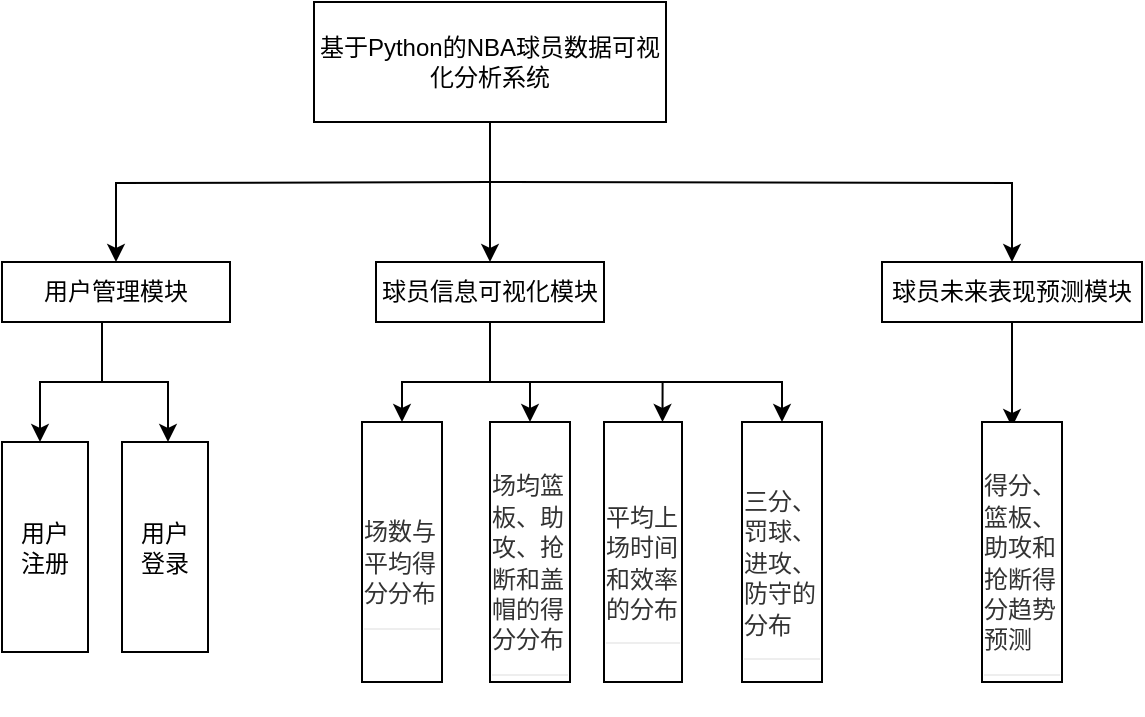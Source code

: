 <mxfile version="26.2.15">
  <diagram id="prtHgNgQTEPvFCAcTncT" name="Page-1">
    <mxGraphModel dx="1004" dy="527" grid="1" gridSize="10" guides="1" tooltips="1" connect="1" arrows="1" fold="1" page="1" pageScale="1" pageWidth="827" pageHeight="1169" math="0" shadow="0">
      <root>
        <mxCell id="0" />
        <mxCell id="1" parent="0" />
        <mxCell id="OtAA9EBjQoQM0HZh5irV-9" style="edgeStyle=orthogonalEdgeStyle;rounded=0;orthogonalLoop=1;jettySize=auto;html=1;entryX=0.5;entryY=0;entryDx=0;entryDy=0;" edge="1" parent="1" target="OtAA9EBjQoQM0HZh5irV-5">
          <mxGeometry relative="1" as="geometry">
            <mxPoint x="414" y="120" as="sourcePoint" />
            <mxPoint x="227" y="170" as="targetPoint" />
          </mxGeometry>
        </mxCell>
        <mxCell id="OtAA9EBjQoQM0HZh5irV-10" style="edgeStyle=orthogonalEdgeStyle;rounded=0;orthogonalLoop=1;jettySize=auto;html=1;exitX=1;exitY=0.5;exitDx=0;exitDy=0;entryX=0.5;entryY=0;entryDx=0;entryDy=0;" edge="1" parent="1" target="OtAA9EBjQoQM0HZh5irV-7">
          <mxGeometry relative="1" as="geometry">
            <mxPoint x="414" y="120" as="sourcePoint" />
            <mxPoint x="507" y="220" as="targetPoint" />
          </mxGeometry>
        </mxCell>
        <mxCell id="OtAA9EBjQoQM0HZh5irV-4" value="基于Python的NBA球员数据可视化分析系统" style="rounded=0;whiteSpace=wrap;html=1;" vertex="1" parent="1">
          <mxGeometry x="326" y="30" width="176" height="60" as="geometry" />
        </mxCell>
        <mxCell id="OtAA9EBjQoQM0HZh5irV-12" value="" style="edgeStyle=orthogonalEdgeStyle;rounded=0;orthogonalLoop=1;jettySize=auto;html=1;" edge="1" parent="1" source="OtAA9EBjQoQM0HZh5irV-5" target="OtAA9EBjQoQM0HZh5irV-11">
          <mxGeometry relative="1" as="geometry">
            <Array as="points">
              <mxPoint x="220" y="220" />
              <mxPoint x="189" y="220" />
            </Array>
          </mxGeometry>
        </mxCell>
        <mxCell id="OtAA9EBjQoQM0HZh5irV-5" value="用户管理模块" style="rounded=0;whiteSpace=wrap;html=1;" vertex="1" parent="1">
          <mxGeometry x="170" y="160" width="114" height="30" as="geometry" />
        </mxCell>
        <mxCell id="OtAA9EBjQoQM0HZh5irV-19" value="" style="edgeStyle=orthogonalEdgeStyle;rounded=0;orthogonalLoop=1;jettySize=auto;html=1;" edge="1" parent="1" source="OtAA9EBjQoQM0HZh5irV-6" target="OtAA9EBjQoQM0HZh5irV-18">
          <mxGeometry relative="1" as="geometry">
            <Array as="points">
              <mxPoint x="414" y="220" />
              <mxPoint x="370" y="220" />
            </Array>
          </mxGeometry>
        </mxCell>
        <mxCell id="OtAA9EBjQoQM0HZh5irV-22" style="edgeStyle=orthogonalEdgeStyle;rounded=0;orthogonalLoop=1;jettySize=auto;html=1;entryX=0.5;entryY=0;entryDx=0;entryDy=0;" edge="1" parent="1" source="OtAA9EBjQoQM0HZh5irV-6" target="OtAA9EBjQoQM0HZh5irV-20">
          <mxGeometry relative="1" as="geometry">
            <Array as="points">
              <mxPoint x="414" y="220" />
              <mxPoint x="434" y="220" />
            </Array>
          </mxGeometry>
        </mxCell>
        <mxCell id="OtAA9EBjQoQM0HZh5irV-24" style="edgeStyle=orthogonalEdgeStyle;rounded=0;orthogonalLoop=1;jettySize=auto;html=1;exitX=0.5;exitY=1;exitDx=0;exitDy=0;entryX=0.75;entryY=0;entryDx=0;entryDy=0;" edge="1" parent="1" source="OtAA9EBjQoQM0HZh5irV-6" target="OtAA9EBjQoQM0HZh5irV-23">
          <mxGeometry relative="1" as="geometry">
            <Array as="points">
              <mxPoint x="414" y="220" />
              <mxPoint x="501" y="220" />
            </Array>
          </mxGeometry>
        </mxCell>
        <mxCell id="OtAA9EBjQoQM0HZh5irV-27" style="edgeStyle=orthogonalEdgeStyle;rounded=0;orthogonalLoop=1;jettySize=auto;html=1;entryX=0.5;entryY=0;entryDx=0;entryDy=0;" edge="1" parent="1" source="OtAA9EBjQoQM0HZh5irV-6" target="OtAA9EBjQoQM0HZh5irV-26">
          <mxGeometry relative="1" as="geometry">
            <Array as="points">
              <mxPoint x="414" y="220" />
              <mxPoint x="560" y="220" />
            </Array>
          </mxGeometry>
        </mxCell>
        <mxCell id="OtAA9EBjQoQM0HZh5irV-6" value="球员信息可视化模块" style="rounded=0;whiteSpace=wrap;html=1;" vertex="1" parent="1">
          <mxGeometry x="357" y="160" width="114" height="30" as="geometry" />
        </mxCell>
        <mxCell id="OtAA9EBjQoQM0HZh5irV-29" value="" style="edgeStyle=orthogonalEdgeStyle;rounded=0;orthogonalLoop=1;jettySize=auto;html=1;" edge="1" parent="1" source="OtAA9EBjQoQM0HZh5irV-7">
          <mxGeometry relative="1" as="geometry">
            <mxPoint x="675" y="242.5" as="targetPoint" />
          </mxGeometry>
        </mxCell>
        <mxCell id="OtAA9EBjQoQM0HZh5irV-7" value="球员未来表现预测模块" style="rounded=0;whiteSpace=wrap;html=1;" vertex="1" parent="1">
          <mxGeometry x="610" y="160" width="130" height="30" as="geometry" />
        </mxCell>
        <mxCell id="OtAA9EBjQoQM0HZh5irV-8" value="" style="endArrow=classic;html=1;rounded=0;entryX=0.5;entryY=0;entryDx=0;entryDy=0;exitX=0.5;exitY=1;exitDx=0;exitDy=0;" edge="1" parent="1" source="OtAA9EBjQoQM0HZh5irV-4" target="OtAA9EBjQoQM0HZh5irV-6">
          <mxGeometry width="50" height="50" relative="1" as="geometry">
            <mxPoint x="389" y="150" as="sourcePoint" />
            <mxPoint x="439" y="100" as="targetPoint" />
          </mxGeometry>
        </mxCell>
        <mxCell id="OtAA9EBjQoQM0HZh5irV-11" value="用户&lt;div&gt;注册&lt;/div&gt;" style="whiteSpace=wrap;html=1;rounded=0;" vertex="1" parent="1">
          <mxGeometry x="170" y="250" width="43" height="105" as="geometry" />
        </mxCell>
        <mxCell id="OtAA9EBjQoQM0HZh5irV-15" value="" style="edgeStyle=orthogonalEdgeStyle;rounded=0;orthogonalLoop=1;jettySize=auto;html=1;exitX=0.5;exitY=1;exitDx=0;exitDy=0;" edge="1" parent="1" target="OtAA9EBjQoQM0HZh5irV-16" source="OtAA9EBjQoQM0HZh5irV-5">
          <mxGeometry relative="1" as="geometry">
            <mxPoint x="284" y="190" as="sourcePoint" />
            <Array as="points">
              <mxPoint x="220" y="190" />
              <mxPoint x="220" y="220" />
              <mxPoint x="253" y="220" />
            </Array>
          </mxGeometry>
        </mxCell>
        <mxCell id="OtAA9EBjQoQM0HZh5irV-16" value="用户&lt;div&gt;登录&lt;/div&gt;" style="whiteSpace=wrap;html=1;rounded=0;" vertex="1" parent="1">
          <mxGeometry x="230" y="250" width="43" height="105" as="geometry" />
        </mxCell>
        <mxCell id="OtAA9EBjQoQM0HZh5irV-18" value="&lt;h3 style=&quot;box-sizing: border-box; line-height: 1.1; color: rgb(51, 51, 51); margin: 40px 0px 20px; padding-bottom: 9px; border-bottom: 1px solid rgb(238, 238, 238); text-align: start; background-color: rgb(255, 255, 255);&quot; class=&quot;page-header&quot;&gt;&lt;font face=&quot;Times New Roman&quot; style=&quot;font-size: 12px; font-weight: normal;&quot;&gt;场数与平均得分分布&lt;/font&gt;&lt;/h3&gt;" style="rounded=0;whiteSpace=wrap;html=1;" vertex="1" parent="1">
          <mxGeometry x="350" y="240" width="40" height="130" as="geometry" />
        </mxCell>
        <mxCell id="OtAA9EBjQoQM0HZh5irV-20" value="&lt;h3 style=&quot;box-sizing: border-box; line-height: 1.1; color: rgb(51, 51, 51); margin: 40px 0px 20px; padding-bottom: 9px; border-bottom: 1px solid rgb(238, 238, 238); text-align: start; background-color: rgb(255, 255, 255);&quot; class=&quot;page-header&quot;&gt;&lt;font face=&quot;Times New Roman&quot; style=&quot;font-size: 12px; font-weight: normal;&quot;&gt;场均篮板、助攻、抢断和盖帽的得分分布&lt;/font&gt;&lt;/h3&gt;" style="rounded=0;whiteSpace=wrap;html=1;" vertex="1" parent="1">
          <mxGeometry x="414" y="240" width="40" height="130" as="geometry" />
        </mxCell>
        <mxCell id="OtAA9EBjQoQM0HZh5irV-21" style="edgeStyle=orthogonalEdgeStyle;rounded=0;orthogonalLoop=1;jettySize=auto;html=1;exitX=0.5;exitY=1;exitDx=0;exitDy=0;" edge="1" parent="1" source="OtAA9EBjQoQM0HZh5irV-20" target="OtAA9EBjQoQM0HZh5irV-20">
          <mxGeometry relative="1" as="geometry" />
        </mxCell>
        <mxCell id="OtAA9EBjQoQM0HZh5irV-23" value="&lt;h3 style=&quot;box-sizing: border-box; line-height: 1.1; color: rgb(51, 51, 51); margin: 40px 0px 20px; padding-bottom: 9px; border-bottom: 1px solid rgb(238, 238, 238); text-align: start; background-color: rgb(255, 255, 255);&quot; class=&quot;page-header&quot;&gt;&lt;font face=&quot;Times New Roman&quot; style=&quot;font-size: 12px; font-weight: normal;&quot;&gt;平均上场时间和效率的分布&lt;/font&gt;&lt;/h3&gt;" style="rounded=0;whiteSpace=wrap;html=1;" vertex="1" parent="1">
          <mxGeometry x="471" y="240" width="39" height="130" as="geometry" />
        </mxCell>
        <mxCell id="OtAA9EBjQoQM0HZh5irV-26" value="&lt;h3 style=&quot;box-sizing: border-box; line-height: 1.1; color: rgb(51, 51, 51); margin: 40px 0px 20px; padding-bottom: 9px; border-bottom: 1px solid rgb(238, 238, 238); text-align: start; background-color: rgb(255, 255, 255);&quot; class=&quot;page-header&quot;&gt;&lt;span style=&quot;font-weight: normal;&quot;&gt;&lt;font style=&quot;font-size: 12px;&quot; face=&quot;Times New Roman&quot;&gt;三分、罚球、进攻、防守的分布&lt;/font&gt;&lt;/span&gt;&lt;/h3&gt;" style="rounded=0;whiteSpace=wrap;html=1;" vertex="1" parent="1">
          <mxGeometry x="540" y="240" width="40" height="130" as="geometry" />
        </mxCell>
        <mxCell id="OtAA9EBjQoQM0HZh5irV-30" value="&lt;h3 style=&quot;box-sizing: border-box; line-height: 1.1; color: rgb(51, 51, 51); margin: 40px 0px 20px; padding-bottom: 9px; border-bottom: 1px solid rgb(238, 238, 238); text-align: start; background-color: rgb(255, 255, 255);&quot; class=&quot;page-header&quot;&gt;&lt;font face=&quot;Times New Roman&quot; style=&quot;font-size: 12px; font-weight: normal;&quot;&gt;得分、篮板、助攻和抢断得分趋势预测&lt;/font&gt;&lt;/h3&gt;" style="rounded=0;whiteSpace=wrap;html=1;" vertex="1" parent="1">
          <mxGeometry x="660" y="240" width="40" height="130" as="geometry" />
        </mxCell>
      </root>
    </mxGraphModel>
  </diagram>
</mxfile>

